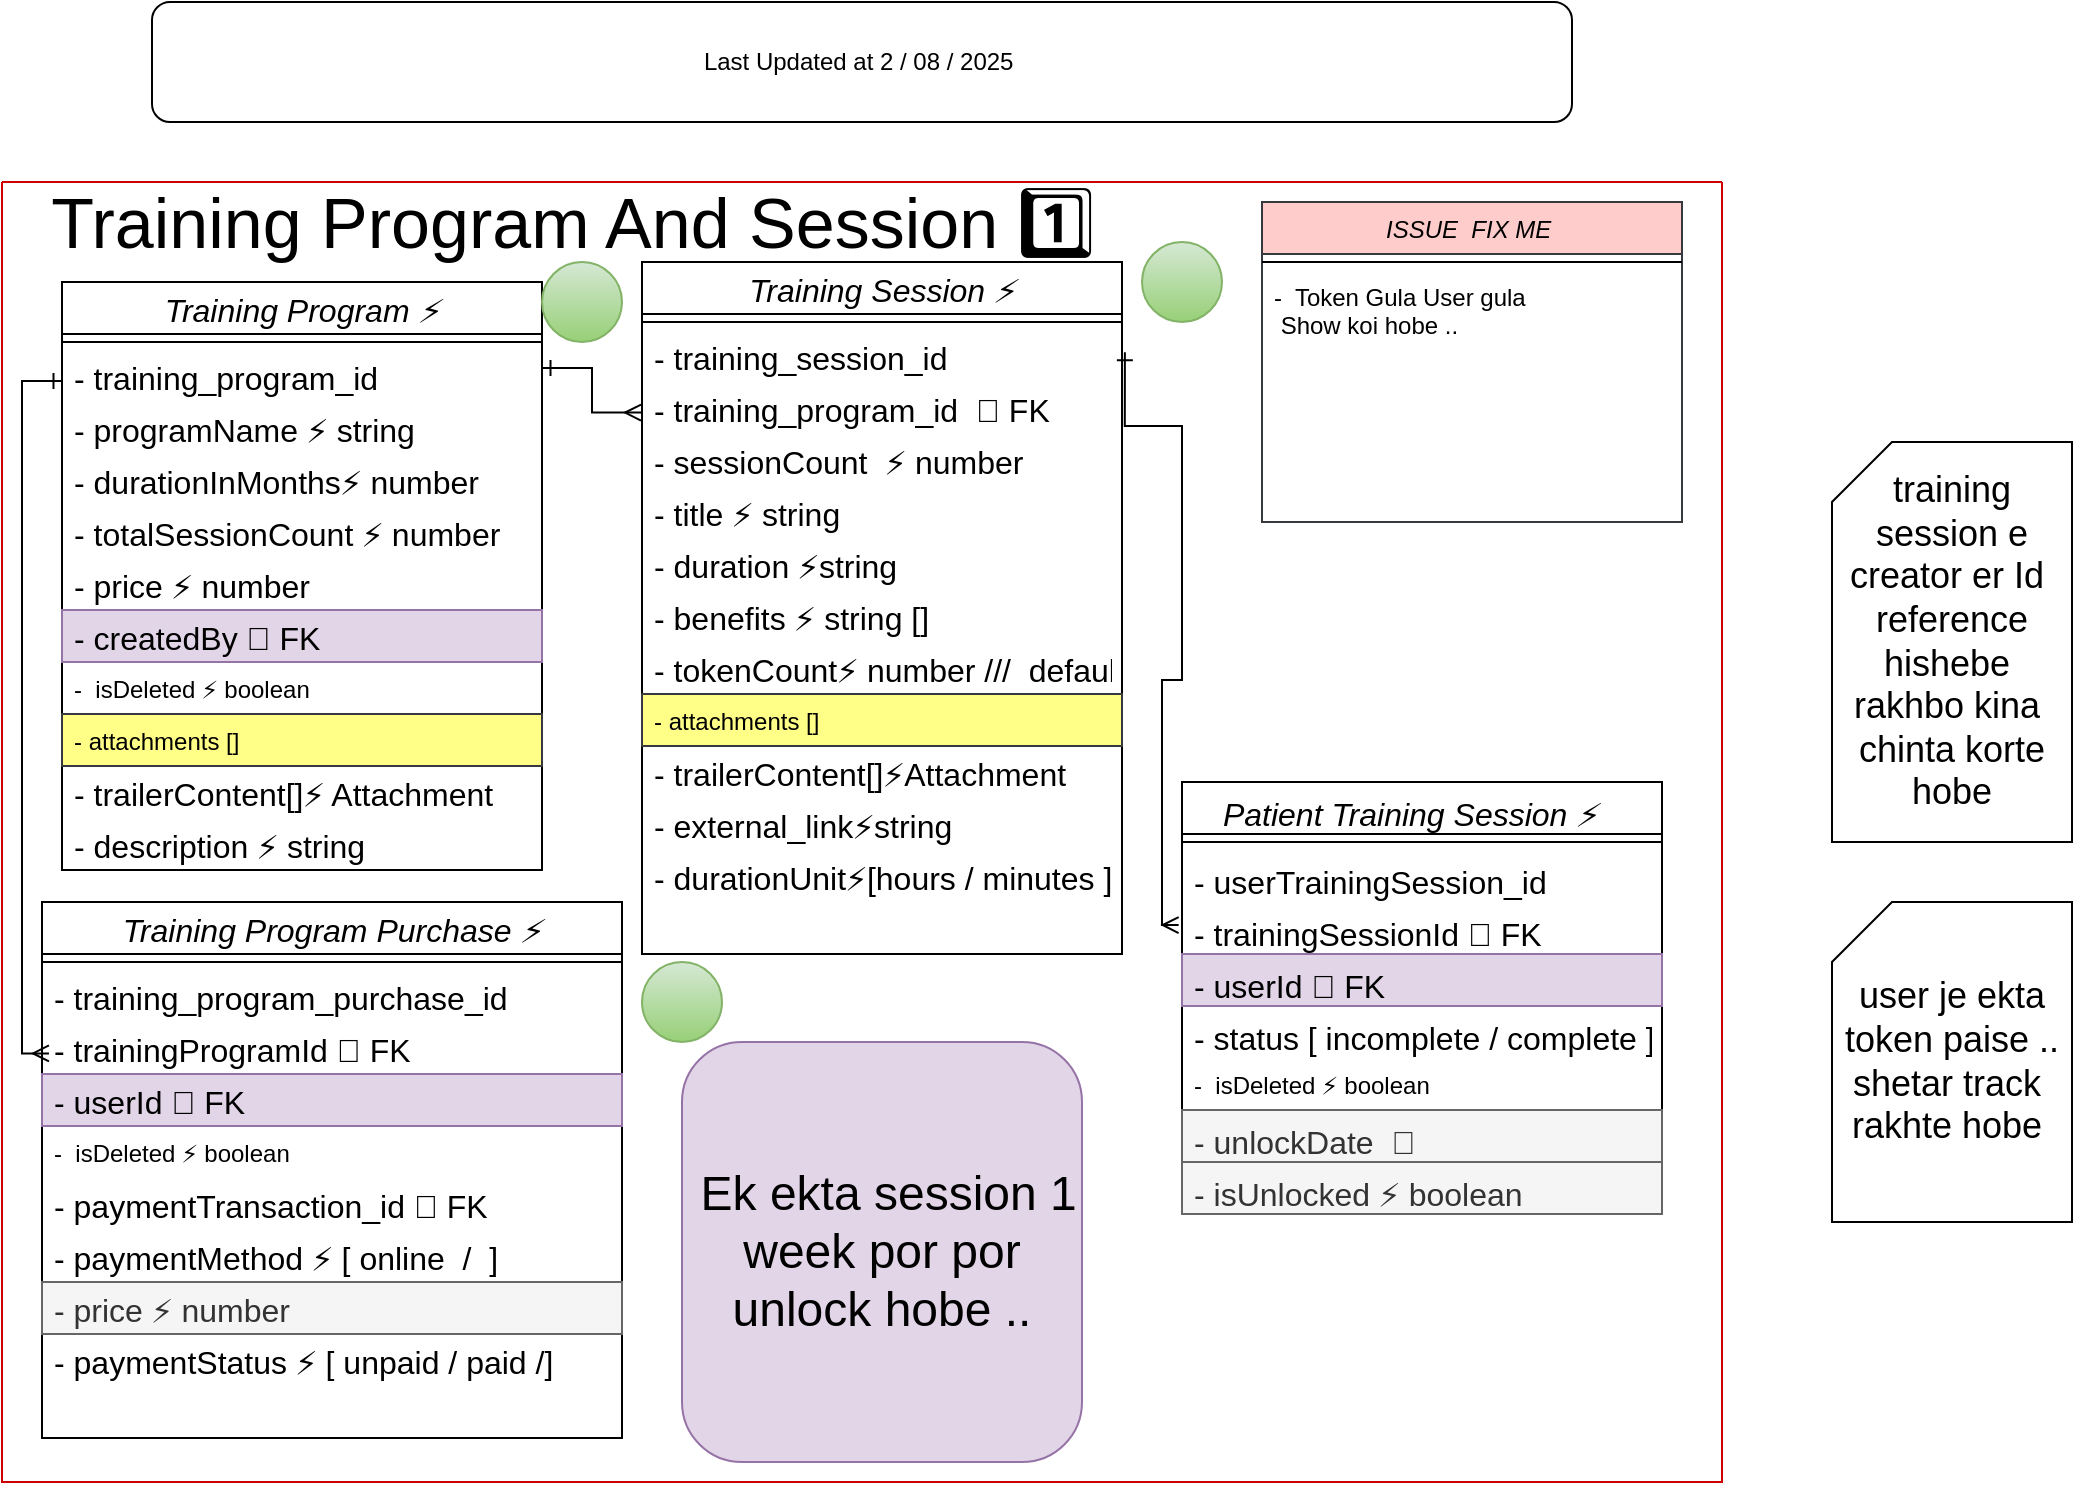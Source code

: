 <mxfile>
    <diagram id="ifgx7x3hbVSIsclJ4pcg" name="Page-1">
        <mxGraphModel dx="1489" dy="1816" grid="1" gridSize="10" guides="1" tooltips="1" connect="1" arrows="1" fold="1" page="1" pageScale="1" pageWidth="850" pageHeight="1100" math="0" shadow="0">
            <root>
                <mxCell id="0"/>
                <mxCell id="1" parent="0"/>
                <mxCell id="44" value="user je ekta token paise .. shetar track&amp;nbsp;&lt;div&gt;rakhte hobe&amp;nbsp;&lt;/div&gt;" style="shape=card;whiteSpace=wrap;html=1;fontSize=18;" parent="1" vertex="1">
                    <mxGeometry x="1480" y="320" width="120" height="160" as="geometry"/>
                </mxCell>
                <mxCell id="45" value="training session e&lt;div&gt;creator er Id&amp;nbsp;&lt;/div&gt;&lt;div&gt;reference hishebe&amp;nbsp;&lt;/div&gt;&lt;div&gt;rakhbo kina&amp;nbsp;&lt;/div&gt;&lt;div&gt;chinta korte hobe&lt;/div&gt;" style="shape=card;whiteSpace=wrap;html=1;fontSize=18;" parent="1" vertex="1">
                    <mxGeometry x="1480" y="90" width="120" height="200" as="geometry"/>
                </mxCell>
                <mxCell id="46" value="Last Updated at 2 / 08 / 2025&amp;nbsp;" style="rounded=1;whiteSpace=wrap;html=1;" parent="1" vertex="1">
                    <mxGeometry x="640" y="-130" width="710" height="60" as="geometry"/>
                </mxCell>
                <mxCell id="47" value="" style="swimlane;startSize=0;strokeColor=#CC0000;" vertex="1" parent="1">
                    <mxGeometry x="565" y="-40" width="860" height="650" as="geometry">
                        <mxRectangle x="610" y="-40" width="50" height="40" as="alternateBounds"/>
                    </mxGeometry>
                </mxCell>
                <mxCell id="48" value="Training Program And Session&amp;nbsp;1️⃣" style="text;html=1;align=center;verticalAlign=middle;resizable=0;points=[];autosize=1;strokeColor=none;fillColor=none;fontSize=35;" vertex="1" parent="47">
                    <mxGeometry x="10" y="-10" width="550" height="60" as="geometry"/>
                </mxCell>
                <mxCell id="49" value="Training Program ⚡" style="swimlane;fontStyle=2;align=center;verticalAlign=middle;childLayout=stackLayout;horizontal=1;startSize=26;horizontalStack=0;resizeParent=1;resizeLast=0;collapsible=1;marginBottom=0;rounded=0;shadow=0;strokeWidth=1;fontSize=16;" vertex="1" parent="47">
                    <mxGeometry x="30" y="50" width="240" height="294" as="geometry">
                        <mxRectangle x="30" y="77" width="160" height="26" as="alternateBounds"/>
                    </mxGeometry>
                </mxCell>
                <mxCell id="50" value="" style="line;html=1;strokeWidth=1;align=left;verticalAlign=middle;spacingTop=-1;spacingLeft=3;spacingRight=3;rotatable=0;labelPosition=right;points=[];portConstraint=eastwest;fontSize=16;" vertex="1" parent="49">
                    <mxGeometry y="26" width="240" height="8" as="geometry"/>
                </mxCell>
                <mxCell id="51" value="- training_program_id" style="text;align=left;verticalAlign=middle;spacingLeft=4;spacingRight=4;overflow=hidden;rotatable=0;points=[[0,0.5],[1,0.5]];portConstraint=eastwest;fontSize=16;" vertex="1" parent="49">
                    <mxGeometry y="34" width="240" height="26" as="geometry"/>
                </mxCell>
                <mxCell id="52" value="- programName ⚡ string" style="text;align=left;verticalAlign=middle;spacingLeft=4;spacingRight=4;overflow=hidden;rotatable=0;points=[[0,0.5],[1,0.5]];portConstraint=eastwest;fontSize=16;" vertex="1" parent="49">
                    <mxGeometry y="60" width="240" height="26" as="geometry"/>
                </mxCell>
                <mxCell id="53" value="- durationInMonths⚡ number" style="text;align=left;verticalAlign=middle;spacingLeft=4;spacingRight=4;overflow=hidden;rotatable=0;points=[[0,0.5],[1,0.5]];portConstraint=eastwest;fontSize=16;" vertex="1" parent="49">
                    <mxGeometry y="86" width="240" height="26" as="geometry"/>
                </mxCell>
                <mxCell id="54" value="- totalSessionCount ⚡ number" style="text;align=left;verticalAlign=middle;spacingLeft=4;spacingRight=4;overflow=hidden;rotatable=0;points=[[0,0.5],[1,0.5]];portConstraint=eastwest;fontSize=16;" vertex="1" parent="49">
                    <mxGeometry y="112" width="240" height="26" as="geometry"/>
                </mxCell>
                <mxCell id="55" value="- price ⚡ number" style="text;align=left;verticalAlign=middle;spacingLeft=4;spacingRight=4;overflow=hidden;rotatable=0;points=[[0,0.5],[1,0.5]];portConstraint=eastwest;fontSize=16;" vertex="1" parent="49">
                    <mxGeometry y="138" width="240" height="26" as="geometry"/>
                </mxCell>
                <mxCell id="56" value="- createdBy 🔖 FK" style="text;align=left;verticalAlign=middle;spacingLeft=4;spacingRight=4;overflow=hidden;rotatable=0;points=[[0,0.5],[1,0.5]];portConstraint=eastwest;fillColor=#e1d5e7;strokeColor=#9673a6;fontSize=16;" vertex="1" parent="49">
                    <mxGeometry y="164" width="240" height="26" as="geometry"/>
                </mxCell>
                <mxCell id="57" value="-  isDeleted ⚡ boolean" style="text;align=left;verticalAlign=top;spacingLeft=4;spacingRight=4;overflow=hidden;rotatable=0;points=[[0,0.5],[1,0.5]];portConstraint=eastwest;" vertex="1" parent="49">
                    <mxGeometry y="190" width="240" height="26" as="geometry"/>
                </mxCell>
                <mxCell id="58" value="- attachments []" style="text;align=left;verticalAlign=top;spacingLeft=4;spacingRight=4;overflow=hidden;rotatable=0;points=[[0,0.5],[1,0.5]];portConstraint=eastwest;fillColor=#ffff88;strokeColor=#36393d;" vertex="1" parent="49">
                    <mxGeometry y="216" width="240" height="26" as="geometry"/>
                </mxCell>
                <mxCell id="59" value="- trailerContent[]⚡ Attachment" style="text;align=left;verticalAlign=middle;spacingLeft=4;spacingRight=4;overflow=hidden;rotatable=0;points=[[0,0.5],[1,0.5]];portConstraint=eastwest;fontSize=16;" vertex="1" parent="49">
                    <mxGeometry y="242" width="240" height="26" as="geometry"/>
                </mxCell>
                <mxCell id="60" value="- description ⚡ string" style="text;align=left;verticalAlign=middle;spacingLeft=4;spacingRight=4;overflow=hidden;rotatable=0;points=[[0,0.5],[1,0.5]];portConstraint=eastwest;fontSize=16;" vertex="1" parent="49">
                    <mxGeometry y="268" width="240" height="26" as="geometry"/>
                </mxCell>
                <mxCell id="61" value="Training Session ⚡" style="swimlane;fontStyle=2;align=center;verticalAlign=middle;childLayout=stackLayout;horizontal=1;startSize=26;horizontalStack=0;resizeParent=1;resizeLast=0;collapsible=1;marginBottom=0;rounded=0;shadow=0;strokeWidth=1;fontSize=16;" vertex="1" parent="47">
                    <mxGeometry x="320" y="40" width="240" height="346" as="geometry">
                        <mxRectangle x="330" y="77" width="160" height="26" as="alternateBounds"/>
                    </mxGeometry>
                </mxCell>
                <mxCell id="62" value="" style="line;html=1;strokeWidth=1;align=left;verticalAlign=middle;spacingTop=-1;spacingLeft=3;spacingRight=3;rotatable=0;labelPosition=right;points=[];portConstraint=eastwest;fontSize=16;" vertex="1" parent="61">
                    <mxGeometry y="26" width="240" height="8" as="geometry"/>
                </mxCell>
                <mxCell id="63" value="- training_session_id" style="text;align=left;verticalAlign=middle;spacingLeft=4;spacingRight=4;overflow=hidden;rotatable=0;points=[[0,0.5],[1,0.5]];portConstraint=eastwest;fontSize=16;" vertex="1" parent="61">
                    <mxGeometry y="34" width="240" height="26" as="geometry"/>
                </mxCell>
                <mxCell id="64" value="- training_program_id  🔖 FK" style="text;align=left;verticalAlign=middle;spacingLeft=4;spacingRight=4;overflow=hidden;rotatable=0;points=[[0,0.5],[1,0.5]];portConstraint=eastwest;fontSize=16;" vertex="1" parent="61">
                    <mxGeometry y="60" width="240" height="26" as="geometry"/>
                </mxCell>
                <mxCell id="65" value="- sessionCount  ⚡ number " style="text;align=left;verticalAlign=middle;spacingLeft=4;spacingRight=4;overflow=hidden;rotatable=0;points=[[0,0.5],[1,0.5]];portConstraint=eastwest;fontSize=16;" vertex="1" parent="61">
                    <mxGeometry y="86" width="240" height="26" as="geometry"/>
                </mxCell>
                <mxCell id="66" value="- title ⚡ string " style="text;align=left;verticalAlign=middle;spacingLeft=4;spacingRight=4;overflow=hidden;rotatable=0;points=[[0,0.5],[1,0.5]];portConstraint=eastwest;fontSize=16;" vertex="1" parent="61">
                    <mxGeometry y="112" width="240" height="26" as="geometry"/>
                </mxCell>
                <mxCell id="67" value="- duration ⚡string" style="text;align=left;verticalAlign=middle;spacingLeft=4;spacingRight=4;overflow=hidden;rotatable=0;points=[[0,0.5],[1,0.5]];portConstraint=eastwest;fontSize=16;" vertex="1" parent="61">
                    <mxGeometry y="138" width="240" height="26" as="geometry"/>
                </mxCell>
                <mxCell id="68" value="- benefits ⚡ string []" style="text;align=left;verticalAlign=middle;spacingLeft=4;spacingRight=4;overflow=hidden;rotatable=0;points=[[0,0.5],[1,0.5]];portConstraint=eastwest;fontSize=16;" vertex="1" parent="61">
                    <mxGeometry y="164" width="240" height="26" as="geometry"/>
                </mxCell>
                <mxCell id="69" value="- tokenCount⚡ number ///  default 1 " style="text;align=left;verticalAlign=middle;spacingLeft=4;spacingRight=4;overflow=hidden;rotatable=0;points=[[0,0.5],[1,0.5]];portConstraint=eastwest;fontSize=16;" vertex="1" parent="61">
                    <mxGeometry y="190" width="240" height="26" as="geometry"/>
                </mxCell>
                <mxCell id="70" value="- attachments []" style="text;align=left;verticalAlign=top;spacingLeft=4;spacingRight=4;overflow=hidden;rotatable=0;points=[[0,0.5],[1,0.5]];portConstraint=eastwest;fillColor=#ffff88;strokeColor=#36393d;" vertex="1" parent="61">
                    <mxGeometry y="216" width="240" height="26" as="geometry"/>
                </mxCell>
                <mxCell id="71" value="- trailerContent[]⚡Attachment " style="text;align=left;verticalAlign=middle;spacingLeft=4;spacingRight=4;overflow=hidden;rotatable=0;points=[[0,0.5],[1,0.5]];portConstraint=eastwest;fontSize=16;" vertex="1" parent="61">
                    <mxGeometry y="242" width="240" height="26" as="geometry"/>
                </mxCell>
                <mxCell id="72" value="- external_link⚡string" style="text;align=left;verticalAlign=middle;spacingLeft=4;spacingRight=4;overflow=hidden;rotatable=0;points=[[0,0.5],[1,0.5]];portConstraint=eastwest;fontSize=16;" vertex="1" parent="61">
                    <mxGeometry y="268" width="240" height="26" as="geometry"/>
                </mxCell>
                <mxCell id="73" value="- durationUnit⚡[hours / minutes ]" style="text;align=left;verticalAlign=middle;spacingLeft=4;spacingRight=4;overflow=hidden;rotatable=0;points=[[0,0.5],[1,0.5]];portConstraint=eastwest;fontSize=16;" vertex="1" parent="61">
                    <mxGeometry y="294" width="240" height="26" as="geometry"/>
                </mxCell>
                <mxCell id="74" value="Training Program Purchase ⚡" style="swimlane;fontStyle=2;align=center;verticalAlign=middle;childLayout=stackLayout;horizontal=1;startSize=26;horizontalStack=0;resizeParent=1;resizeLast=0;collapsible=1;marginBottom=0;rounded=0;shadow=0;strokeWidth=1;fontSize=16;" vertex="1" parent="47">
                    <mxGeometry x="20" y="360" width="290" height="268" as="geometry">
                        <mxRectangle x="100" y="350" width="160" height="26" as="alternateBounds"/>
                    </mxGeometry>
                </mxCell>
                <mxCell id="75" value="" style="line;html=1;strokeWidth=1;align=left;verticalAlign=middle;spacingTop=-1;spacingLeft=3;spacingRight=3;rotatable=0;labelPosition=right;points=[];portConstraint=eastwest;fontSize=16;" vertex="1" parent="74">
                    <mxGeometry y="26" width="290" height="8" as="geometry"/>
                </mxCell>
                <mxCell id="76" value="- training_program_purchase_id" style="text;align=left;verticalAlign=middle;spacingLeft=4;spacingRight=4;overflow=hidden;rotatable=0;points=[[0,0.5],[1,0.5]];portConstraint=eastwest;fontSize=16;" vertex="1" parent="74">
                    <mxGeometry y="34" width="290" height="26" as="geometry"/>
                </mxCell>
                <mxCell id="77" value="- trainingProgramId 🔖 FK" style="text;align=left;verticalAlign=middle;spacingLeft=4;spacingRight=4;overflow=hidden;rotatable=0;points=[[0,0.5],[1,0.5]];portConstraint=eastwest;fontSize=16;" vertex="1" parent="74">
                    <mxGeometry y="60" width="290" height="26" as="geometry"/>
                </mxCell>
                <mxCell id="78" value="- userId 🔖 FK" style="text;align=left;verticalAlign=middle;spacingLeft=4;spacingRight=4;overflow=hidden;rotatable=0;points=[[0,0.5],[1,0.5]];portConstraint=eastwest;fontSize=16;fillColor=#e1d5e7;strokeColor=#9673a6;" vertex="1" parent="74">
                    <mxGeometry y="86" width="290" height="26" as="geometry"/>
                </mxCell>
                <mxCell id="79" value="-  isDeleted ⚡ boolean" style="text;align=left;verticalAlign=top;spacingLeft=4;spacingRight=4;overflow=hidden;rotatable=0;points=[[0,0.5],[1,0.5]];portConstraint=eastwest;" vertex="1" parent="74">
                    <mxGeometry y="112" width="290" height="26" as="geometry"/>
                </mxCell>
                <mxCell id="80" value="- paymentTransaction_id 🔖 FK" style="text;align=left;verticalAlign=middle;spacingLeft=4;spacingRight=4;overflow=hidden;rotatable=0;points=[[0,0.5],[1,0.5]];portConstraint=eastwest;fontSize=16;" vertex="1" parent="74">
                    <mxGeometry y="138" width="290" height="26" as="geometry"/>
                </mxCell>
                <mxCell id="81" value="- paymentMethod ⚡ [ online  /  ]" style="text;align=left;verticalAlign=middle;spacingLeft=4;spacingRight=4;overflow=hidden;rotatable=0;points=[[0,0.5],[1,0.5]];portConstraint=eastwest;fontSize=16;" vertex="1" parent="74">
                    <mxGeometry y="164" width="290" height="26" as="geometry"/>
                </mxCell>
                <mxCell id="82" value="- price ⚡ number" style="text;align=left;verticalAlign=middle;spacingLeft=4;spacingRight=4;overflow=hidden;rotatable=0;points=[[0,0.5],[1,0.5]];portConstraint=eastwest;fontSize=16;fillColor=#f5f5f5;fontColor=#333333;strokeColor=#666666;" vertex="1" parent="74">
                    <mxGeometry y="190" width="290" height="26" as="geometry"/>
                </mxCell>
                <mxCell id="83" value="- paymentStatus ⚡ [ unpaid / paid /] " style="text;align=left;verticalAlign=middle;spacingLeft=4;spacingRight=4;overflow=hidden;rotatable=0;points=[[0,0.5],[1,0.5]];portConstraint=eastwest;fontSize=16;" vertex="1" parent="74">
                    <mxGeometry y="216" width="290" height="26" as="geometry"/>
                </mxCell>
                <mxCell id="84" style="edgeStyle=orthogonalEdgeStyle;rounded=0;orthogonalLoop=1;jettySize=auto;html=1;entryX=-0.002;entryY=0.588;entryDx=0;entryDy=0;endArrow=ERmany;endFill=0;startArrow=ERone;startFill=0;exitX=1.001;exitY=0.347;exitDx=0;exitDy=0;entryPerimeter=0;exitPerimeter=0;fontSize=16;verticalAlign=middle;" edge="1" parent="47" source="51" target="64">
                    <mxGeometry relative="1" as="geometry">
                        <mxPoint x="390" y="-119" as="sourcePoint"/>
                        <mxPoint x="300" y="-53" as="targetPoint"/>
                    </mxGeometry>
                </mxCell>
                <mxCell id="85" value="ISSUE  FIX ME " style="swimlane;fontStyle=2;align=center;verticalAlign=top;childLayout=stackLayout;horizontal=1;startSize=26;horizontalStack=0;resizeParent=1;resizeLast=0;collapsible=1;marginBottom=0;rounded=0;shadow=0;strokeWidth=1;fillColor=#ffcccc;strokeColor=#36393d;" vertex="1" parent="47">
                    <mxGeometry x="630" y="10" width="210" height="160" as="geometry">
                        <mxRectangle x="230" y="140" width="160" height="26" as="alternateBounds"/>
                    </mxGeometry>
                </mxCell>
                <mxCell id="86" value="" style="line;html=1;strokeWidth=1;align=left;verticalAlign=middle;spacingTop=-1;spacingLeft=3;spacingRight=3;rotatable=0;labelPosition=right;points=[];portConstraint=eastwest;" vertex="1" parent="85">
                    <mxGeometry y="26" width="210" height="8" as="geometry"/>
                </mxCell>
                <mxCell id="87" value="-  Token Gula User gula&#xa; Show koi hobe .. " style="text;align=left;verticalAlign=top;spacingLeft=4;spacingRight=4;overflow=hidden;rotatable=0;points=[[0,0.5],[1,0.5]];portConstraint=eastwest;" vertex="1" parent="85">
                    <mxGeometry y="34" width="210" height="126" as="geometry"/>
                </mxCell>
                <mxCell id="88" style="edgeStyle=orthogonalEdgeStyle;rounded=0;orthogonalLoop=1;jettySize=auto;html=1;entryX=0.012;entryY=0.604;entryDx=0;entryDy=0;endArrow=ERmany;endFill=0;startArrow=ERone;startFill=0;exitX=-0.001;exitY=0.595;exitDx=0;exitDy=0;entryPerimeter=0;exitPerimeter=0;verticalAlign=middle;" edge="1" parent="47" source="51" target="77">
                    <mxGeometry relative="1" as="geometry">
                        <mxPoint x="-100" y="174.5" as="sourcePoint"/>
                        <mxPoint x="-40" y="206.5" as="targetPoint"/>
                    </mxGeometry>
                </mxCell>
                <mxCell id="89" value="Patient Training Session ⚡🔰" style="swimlane;fontStyle=2;align=center;verticalAlign=top;childLayout=stackLayout;horizontal=1;startSize=26;horizontalStack=0;resizeParent=1;resizeLast=0;collapsible=1;marginBottom=0;rounded=0;shadow=0;strokeWidth=1;fontSize=16;" vertex="1" parent="47">
                    <mxGeometry x="590" y="300" width="240" height="216" as="geometry">
                        <mxRectangle x="590" y="300" width="160" height="26" as="alternateBounds"/>
                    </mxGeometry>
                </mxCell>
                <mxCell id="90" value="" style="line;html=1;strokeWidth=1;align=left;verticalAlign=middle;spacingTop=-1;spacingLeft=3;spacingRight=3;rotatable=0;labelPosition=right;points=[];portConstraint=eastwest;fontSize=16;" vertex="1" parent="89">
                    <mxGeometry y="26" width="240" height="8" as="geometry"/>
                </mxCell>
                <mxCell id="91" value="- userTrainingSession_id" style="text;align=left;verticalAlign=top;spacingLeft=4;spacingRight=4;overflow=hidden;rotatable=0;points=[[0,0.5],[1,0.5]];portConstraint=eastwest;fontSize=16;" vertex="1" parent="89">
                    <mxGeometry y="34" width="240" height="26" as="geometry"/>
                </mxCell>
                <mxCell id="92" value="- trainingSessionId 🔖 FK" style="text;align=left;verticalAlign=top;spacingLeft=4;spacingRight=4;overflow=hidden;rotatable=0;points=[[0,0.5],[1,0.5]];portConstraint=eastwest;fontSize=16;" vertex="1" parent="89">
                    <mxGeometry y="60" width="240" height="26" as="geometry"/>
                </mxCell>
                <mxCell id="93" value="- userId 🔖 FK" style="text;align=left;verticalAlign=top;spacingLeft=4;spacingRight=4;overflow=hidden;rotatable=0;points=[[0,0.5],[1,0.5]];portConstraint=eastwest;fontSize=16;fillColor=#e1d5e7;strokeColor=#9673a6;" vertex="1" parent="89">
                    <mxGeometry y="86" width="240" height="26" as="geometry"/>
                </mxCell>
                <mxCell id="94" value="- status [ incomplete / complete ] " style="text;align=left;verticalAlign=top;spacingLeft=4;spacingRight=4;overflow=hidden;rotatable=0;points=[[0,0.5],[1,0.5]];portConstraint=eastwest;fontSize=16;" vertex="1" parent="89">
                    <mxGeometry y="112" width="240" height="26" as="geometry"/>
                </mxCell>
                <mxCell id="95" value="-  isDeleted ⚡ boolean" style="text;align=left;verticalAlign=top;spacingLeft=4;spacingRight=4;overflow=hidden;rotatable=0;points=[[0,0.5],[1,0.5]];portConstraint=eastwest;" vertex="1" parent="89">
                    <mxGeometry y="138" width="240" height="26" as="geometry"/>
                </mxCell>
                <mxCell id="96" value="- unlockDate  📅" style="text;align=left;verticalAlign=top;spacingLeft=4;spacingRight=4;overflow=hidden;rotatable=0;points=[[0,0.5],[1,0.5]];portConstraint=eastwest;fontSize=16;fillColor=#f5f5f5;fontColor=#333333;strokeColor=#666666;" vertex="1" parent="89">
                    <mxGeometry y="164" width="240" height="26" as="geometry"/>
                </mxCell>
                <mxCell id="97" value="- isUnlocked ⚡ boolean" style="text;align=left;verticalAlign=top;spacingLeft=4;spacingRight=4;overflow=hidden;rotatable=0;points=[[0,0.5],[1,0.5]];portConstraint=eastwest;fontSize=16;fillColor=#f5f5f5;fontColor=#333333;strokeColor=#666666;" vertex="1" parent="89">
                    <mxGeometry y="190" width="240" height="26" as="geometry"/>
                </mxCell>
                <mxCell id="98" style="edgeStyle=orthogonalEdgeStyle;rounded=0;orthogonalLoop=1;jettySize=auto;html=1;entryX=-0.007;entryY=0.444;entryDx=0;entryDy=0;endArrow=ERmany;endFill=0;startArrow=ERone;startFill=0;exitX=1.006;exitY=0.427;exitDx=0;exitDy=0;entryPerimeter=0;exitPerimeter=0;fontSize=16;verticalAlign=middle;" edge="1" parent="47" source="63" target="92">
                    <mxGeometry relative="1" as="geometry">
                        <mxPoint x="650" y="220" as="sourcePoint"/>
                        <mxPoint x="710" y="252" as="targetPoint"/>
                        <Array as="points">
                            <mxPoint x="590" y="122"/>
                            <mxPoint x="590" y="249"/>
                            <mxPoint x="580" y="249"/>
                            <mxPoint x="580" y="372"/>
                        </Array>
                    </mxGeometry>
                </mxCell>
                <mxCell id="99" value="&lt;div&gt;&lt;font style=&quot;font-size: 24px;&quot;&gt;&amp;nbsp;&lt;/font&gt;&lt;font style=&quot;font-size: 24px;&quot;&gt;Ek ekta session 1 week por por unlock hobe ..&lt;/font&gt;&lt;/div&gt;" style="rounded=1;whiteSpace=wrap;html=1;fillColor=#e1d5e7;strokeColor=#9673a6;" vertex="1" parent="47">
                    <mxGeometry x="340" y="430" width="200" height="210" as="geometry"/>
                </mxCell>
                <mxCell id="100" value="" style="ellipse;whiteSpace=wrap;html=1;aspect=fixed;fillColor=#d5e8d4;strokeColor=#82b366;gradientColor=#97d077;" vertex="1" parent="47">
                    <mxGeometry x="320" y="390" width="40" height="40" as="geometry"/>
                </mxCell>
                <mxCell id="101" value="" style="ellipse;whiteSpace=wrap;html=1;aspect=fixed;fillColor=#d5e8d4;strokeColor=#82b366;gradientColor=#97d077;" vertex="1" parent="47">
                    <mxGeometry x="270" y="40" width="40" height="40" as="geometry"/>
                </mxCell>
                <mxCell id="102" value="" style="ellipse;whiteSpace=wrap;html=1;aspect=fixed;fillColor=#d5e8d4;strokeColor=#82b366;gradientColor=#97d077;" vertex="1" parent="47">
                    <mxGeometry x="570" y="30" width="40" height="40" as="geometry"/>
                </mxCell>
            </root>
        </mxGraphModel>
    </diagram>
</mxfile>